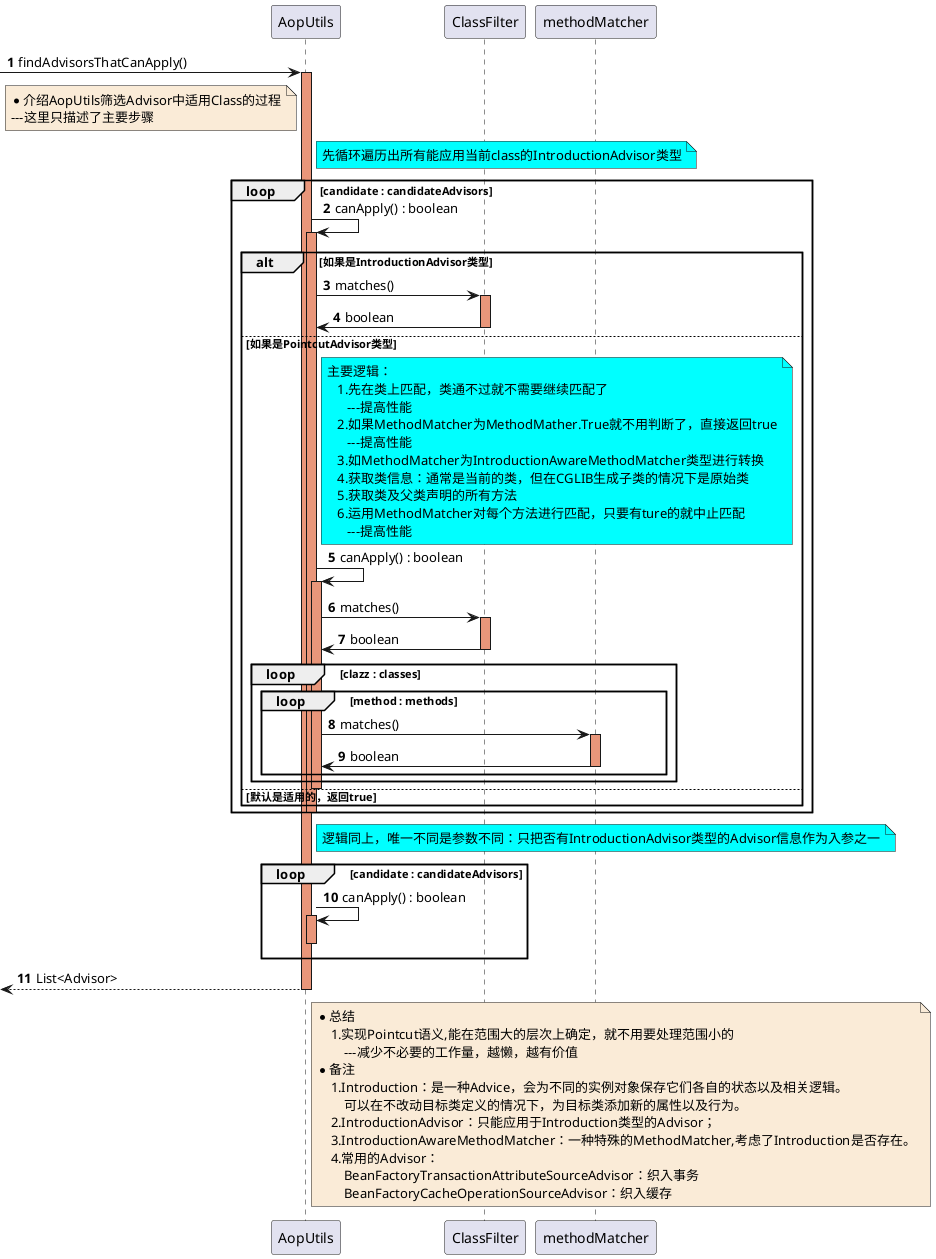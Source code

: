 @startuml

autonumber



-> AopUtils : findAdvisorsThatCanApply()
activate AopUtils #DarkSalmon
    note left of AopUtils #FAEBD7
        *介绍AopUtils筛选Advisor中适用Class的过程
        ---这里只描述了主要步骤
    end note

    note right of AopUtils #aqua
         先循环遍历出所有能应用当前class的IntroductionAdvisor类型
    end note
    loop candidate : candidateAdvisors

        AopUtils -> AopUtils : canApply() : boolean
        activate AopUtils #DarkSalmon

            alt 如果是IntroductionAdvisor类型

                AopUtils -> ClassFilter :  matches()
                activate ClassFilter #DarkSalmon
                ClassFilter -> AopUtils : boolean
                deactivate ClassFilter

            else 如果是PointcutAdvisor类型

                note right of AopUtils #aqua
                    主要逻辑：
                       1.先在类上匹配，类通不过就不需要继续匹配了
                          ---提高性能
                       2.如果MethodMatcher为MethodMather.True就不用判断了，直接返回true
                          ---提高性能
                       3.如MethodMatcher为IntroductionAwareMethodMatcher类型进行转换
                       4.获取类信息：通常是当前的类，但在CGLIB生成子类的情况下是原始类
                       5.获取类及父类声明的所有方法
                       6.运用MethodMatcher对每个方法进行匹配，只要有ture的就中止匹配
                          ---提高性能
                end note
                AopUtils -> AopUtils : canApply() : boolean
                activate AopUtils #DarkSalmon

                    AopUtils -> ClassFilter :  matches()
                    activate ClassFilter #DarkSalmon
                    ClassFilter -> AopUtils : boolean
                    deactivate ClassFilter

                    loop clazz : classes

                        loop method : methods
                            AopUtils -> methodMatcher:matches()
                            activate methodMatcher #DarkSalmon
                            methodMatcher -> AopUtils : boolean
                            deactivate methodMatcher
                        end

                    end

                deactivate AopUtils

            else 默认是适用的，返回true

            end


        deactivate AopUtils

    end

    note right of AopUtils #aqua
        逻辑同上，唯一不同是参数不同：只把否有IntroductionAdvisor类型的Advisor信息作为入参之一
    end note
    loop candidate : candidateAdvisors

        AopUtils -> AopUtils : canApply() : boolean
        activate AopUtils #DarkSalmon
        deactivate AopUtils

    end





<--AopUtils: List<Advisor>
deactivate AopUtils

note right of AopUtils #FAEBD7
    *总结
        1.实现Pointcut语义,能在范围大的层次上确定，就不用要处理范围小的
            ---减少不必要的工作量，越懒，越有价值
    *备注
        1.Introduction：是一种Advice，会为不同的实例对象保存它们各自的状态以及相关逻辑。
            可以在不改动目标类定义的情况下，为目标类添加新的属性以及行为。
        2.IntroductionAdvisor：只能应用于Introduction类型的Advisor；
        3.IntroductionAwareMethodMatcher：一种特殊的MethodMatcher,考虑了Introduction是否存在。
        4.常用的Advisor：
            BeanFactoryTransactionAttributeSourceAdvisor：织入事务
            BeanFactoryCacheOperationSourceAdvisor：织入缓存
end note


@enduml